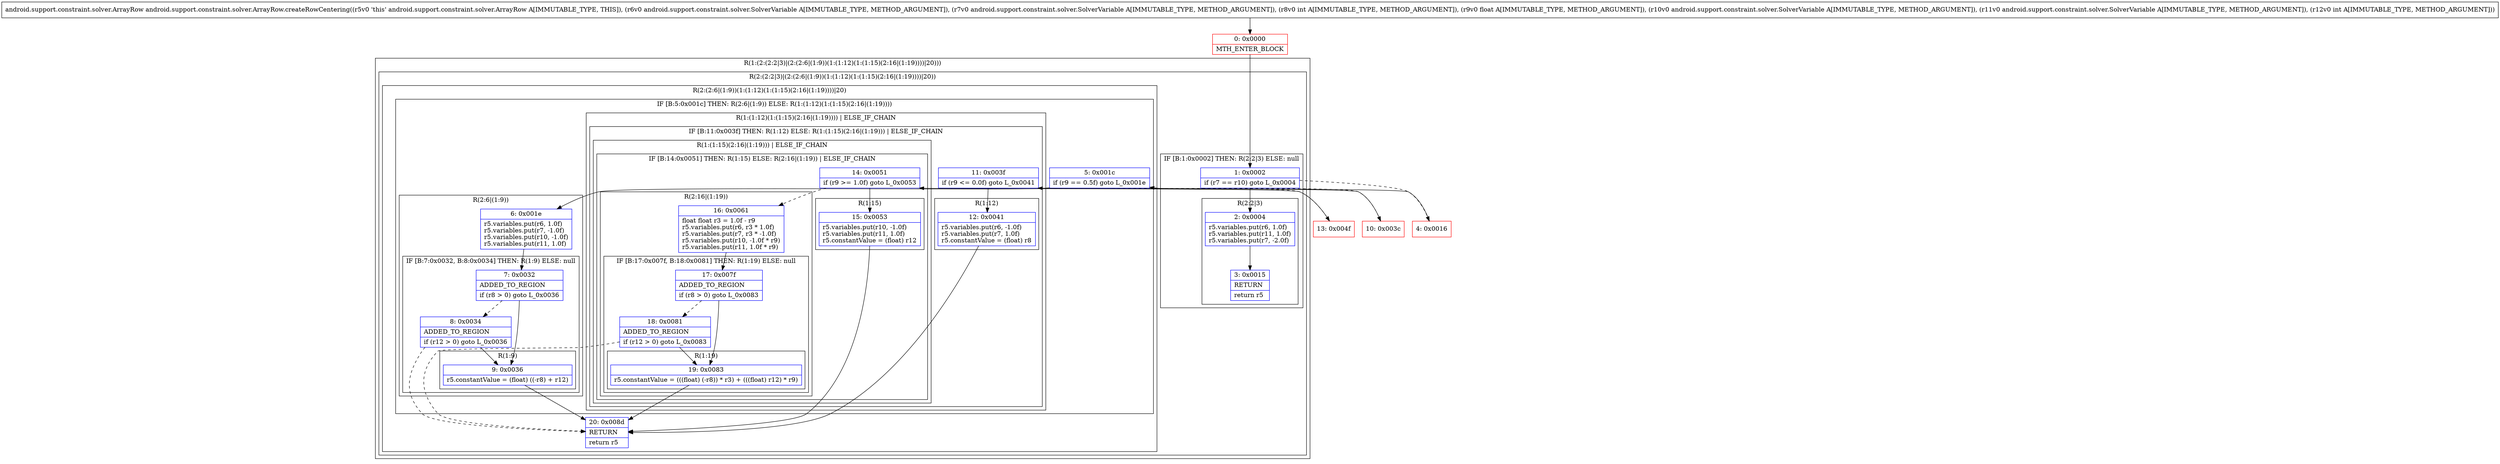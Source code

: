 digraph "CFG forandroid.support.constraint.solver.ArrayRow.createRowCentering(Landroid\/support\/constraint\/solver\/SolverVariable;Landroid\/support\/constraint\/solver\/SolverVariable;IFLandroid\/support\/constraint\/solver\/SolverVariable;Landroid\/support\/constraint\/solver\/SolverVariable;I)Landroid\/support\/constraint\/solver\/ArrayRow;" {
subgraph cluster_Region_1608505397 {
label = "R(1:(2:(2:2|3)|(2:(2:6|(1:9))(1:(1:12)(1:(1:15)(2:16|(1:19))))|20)))";
node [shape=record,color=blue];
subgraph cluster_Region_723757309 {
label = "R(2:(2:2|3)|(2:(2:6|(1:9))(1:(1:12)(1:(1:15)(2:16|(1:19))))|20))";
node [shape=record,color=blue];
subgraph cluster_IfRegion_174162721 {
label = "IF [B:1:0x0002] THEN: R(2:2|3) ELSE: null";
node [shape=record,color=blue];
Node_1 [shape=record,label="{1\:\ 0x0002|if (r7 == r10) goto L_0x0004\l}"];
subgraph cluster_Region_527354967 {
label = "R(2:2|3)";
node [shape=record,color=blue];
Node_2 [shape=record,label="{2\:\ 0x0004|r5.variables.put(r6, 1.0f)\lr5.variables.put(r11, 1.0f)\lr5.variables.put(r7, \-2.0f)\l}"];
Node_3 [shape=record,label="{3\:\ 0x0015|RETURN\l|return r5\l}"];
}
}
subgraph cluster_Region_1045537279 {
label = "R(2:(2:6|(1:9))(1:(1:12)(1:(1:15)(2:16|(1:19))))|20)";
node [shape=record,color=blue];
subgraph cluster_IfRegion_134447752 {
label = "IF [B:5:0x001c] THEN: R(2:6|(1:9)) ELSE: R(1:(1:12)(1:(1:15)(2:16|(1:19))))";
node [shape=record,color=blue];
Node_5 [shape=record,label="{5\:\ 0x001c|if (r9 == 0.5f) goto L_0x001e\l}"];
subgraph cluster_Region_251490338 {
label = "R(2:6|(1:9))";
node [shape=record,color=blue];
Node_6 [shape=record,label="{6\:\ 0x001e|r5.variables.put(r6, 1.0f)\lr5.variables.put(r7, \-1.0f)\lr5.variables.put(r10, \-1.0f)\lr5.variables.put(r11, 1.0f)\l}"];
subgraph cluster_IfRegion_1738021342 {
label = "IF [B:7:0x0032, B:8:0x0034] THEN: R(1:9) ELSE: null";
node [shape=record,color=blue];
Node_7 [shape=record,label="{7\:\ 0x0032|ADDED_TO_REGION\l|if (r8 \> 0) goto L_0x0036\l}"];
Node_8 [shape=record,label="{8\:\ 0x0034|ADDED_TO_REGION\l|if (r12 \> 0) goto L_0x0036\l}"];
subgraph cluster_Region_1416954507 {
label = "R(1:9)";
node [shape=record,color=blue];
Node_9 [shape=record,label="{9\:\ 0x0036|r5.constantValue = (float) ((\-r8) + r12)\l}"];
}
}
}
subgraph cluster_Region_1081531727 {
label = "R(1:(1:12)(1:(1:15)(2:16|(1:19)))) | ELSE_IF_CHAIN\l";
node [shape=record,color=blue];
subgraph cluster_IfRegion_628082947 {
label = "IF [B:11:0x003f] THEN: R(1:12) ELSE: R(1:(1:15)(2:16|(1:19))) | ELSE_IF_CHAIN\l";
node [shape=record,color=blue];
Node_11 [shape=record,label="{11\:\ 0x003f|if (r9 \<= 0.0f) goto L_0x0041\l}"];
subgraph cluster_Region_35549849 {
label = "R(1:12)";
node [shape=record,color=blue];
Node_12 [shape=record,label="{12\:\ 0x0041|r5.variables.put(r6, \-1.0f)\lr5.variables.put(r7, 1.0f)\lr5.constantValue = (float) r8\l}"];
}
subgraph cluster_Region_2122533131 {
label = "R(1:(1:15)(2:16|(1:19))) | ELSE_IF_CHAIN\l";
node [shape=record,color=blue];
subgraph cluster_IfRegion_149516081 {
label = "IF [B:14:0x0051] THEN: R(1:15) ELSE: R(2:16|(1:19)) | ELSE_IF_CHAIN\l";
node [shape=record,color=blue];
Node_14 [shape=record,label="{14\:\ 0x0051|if (r9 \>= 1.0f) goto L_0x0053\l}"];
subgraph cluster_Region_1402312958 {
label = "R(1:15)";
node [shape=record,color=blue];
Node_15 [shape=record,label="{15\:\ 0x0053|r5.variables.put(r10, \-1.0f)\lr5.variables.put(r11, 1.0f)\lr5.constantValue = (float) r12\l}"];
}
subgraph cluster_Region_2058833208 {
label = "R(2:16|(1:19))";
node [shape=record,color=blue];
Node_16 [shape=record,label="{16\:\ 0x0061|float float r3 = 1.0f \- r9\lr5.variables.put(r6, r3 * 1.0f)\lr5.variables.put(r7, r3 * \-1.0f)\lr5.variables.put(r10, \-1.0f * r9)\lr5.variables.put(r11, 1.0f * r9)\l}"];
subgraph cluster_IfRegion_586064559 {
label = "IF [B:17:0x007f, B:18:0x0081] THEN: R(1:19) ELSE: null";
node [shape=record,color=blue];
Node_17 [shape=record,label="{17\:\ 0x007f|ADDED_TO_REGION\l|if (r8 \> 0) goto L_0x0083\l}"];
Node_18 [shape=record,label="{18\:\ 0x0081|ADDED_TO_REGION\l|if (r12 \> 0) goto L_0x0083\l}"];
subgraph cluster_Region_1072189373 {
label = "R(1:19)";
node [shape=record,color=blue];
Node_19 [shape=record,label="{19\:\ 0x0083|r5.constantValue = (((float) (\-r8)) * r3) + (((float) r12) * r9)\l}"];
}
}
}
}
}
}
}
}
Node_20 [shape=record,label="{20\:\ 0x008d|RETURN\l|return r5\l}"];
}
}
}
Node_0 [shape=record,color=red,label="{0\:\ 0x0000|MTH_ENTER_BLOCK\l}"];
Node_4 [shape=record,color=red,label="{4\:\ 0x0016}"];
Node_10 [shape=record,color=red,label="{10\:\ 0x003c}"];
Node_13 [shape=record,color=red,label="{13\:\ 0x004f}"];
MethodNode[shape=record,label="{android.support.constraint.solver.ArrayRow android.support.constraint.solver.ArrayRow.createRowCentering((r5v0 'this' android.support.constraint.solver.ArrayRow A[IMMUTABLE_TYPE, THIS]), (r6v0 android.support.constraint.solver.SolverVariable A[IMMUTABLE_TYPE, METHOD_ARGUMENT]), (r7v0 android.support.constraint.solver.SolverVariable A[IMMUTABLE_TYPE, METHOD_ARGUMENT]), (r8v0 int A[IMMUTABLE_TYPE, METHOD_ARGUMENT]), (r9v0 float A[IMMUTABLE_TYPE, METHOD_ARGUMENT]), (r10v0 android.support.constraint.solver.SolverVariable A[IMMUTABLE_TYPE, METHOD_ARGUMENT]), (r11v0 android.support.constraint.solver.SolverVariable A[IMMUTABLE_TYPE, METHOD_ARGUMENT]), (r12v0 int A[IMMUTABLE_TYPE, METHOD_ARGUMENT])) }"];
MethodNode -> Node_0;
Node_1 -> Node_2;
Node_1 -> Node_4[style=dashed];
Node_2 -> Node_3;
Node_5 -> Node_6;
Node_5 -> Node_10[style=dashed];
Node_6 -> Node_7;
Node_7 -> Node_8[style=dashed];
Node_7 -> Node_9;
Node_8 -> Node_9;
Node_8 -> Node_20[style=dashed];
Node_9 -> Node_20;
Node_11 -> Node_12;
Node_11 -> Node_13[style=dashed];
Node_12 -> Node_20;
Node_14 -> Node_15;
Node_14 -> Node_16[style=dashed];
Node_15 -> Node_20;
Node_16 -> Node_17;
Node_17 -> Node_18[style=dashed];
Node_17 -> Node_19;
Node_18 -> Node_19;
Node_18 -> Node_20[style=dashed];
Node_19 -> Node_20;
Node_0 -> Node_1;
Node_4 -> Node_5;
Node_10 -> Node_11;
Node_13 -> Node_14;
}

